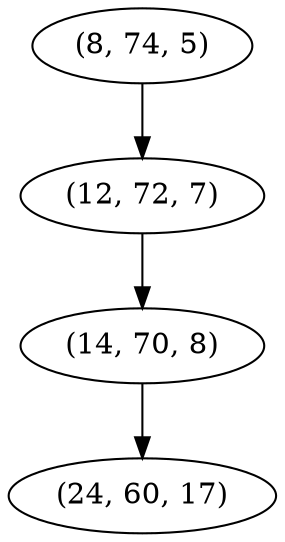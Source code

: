 digraph tree {
    "(8, 74, 5)";
    "(12, 72, 7)";
    "(14, 70, 8)";
    "(24, 60, 17)";
    "(8, 74, 5)" -> "(12, 72, 7)";
    "(12, 72, 7)" -> "(14, 70, 8)";
    "(14, 70, 8)" -> "(24, 60, 17)";
}
